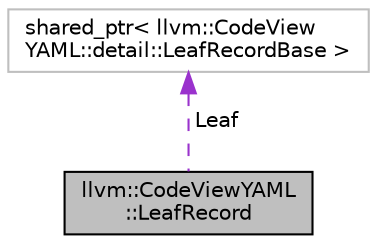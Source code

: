 digraph "llvm::CodeViewYAML::LeafRecord"
{
 // LATEX_PDF_SIZE
  bgcolor="transparent";
  edge [fontname="Helvetica",fontsize="10",labelfontname="Helvetica",labelfontsize="10"];
  node [fontname="Helvetica",fontsize="10",shape=record];
  Node1 [label="llvm::CodeViewYAML\l::LeafRecord",height=0.2,width=0.4,color="black", fillcolor="grey75", style="filled", fontcolor="black",tooltip=" "];
  Node2 -> Node1 [dir="back",color="darkorchid3",fontsize="10",style="dashed",label=" Leaf" ,fontname="Helvetica"];
  Node2 [label="shared_ptr\< llvm::CodeView\lYAML::detail::LeafRecordBase \>",height=0.2,width=0.4,color="grey75",tooltip=" "];
}
